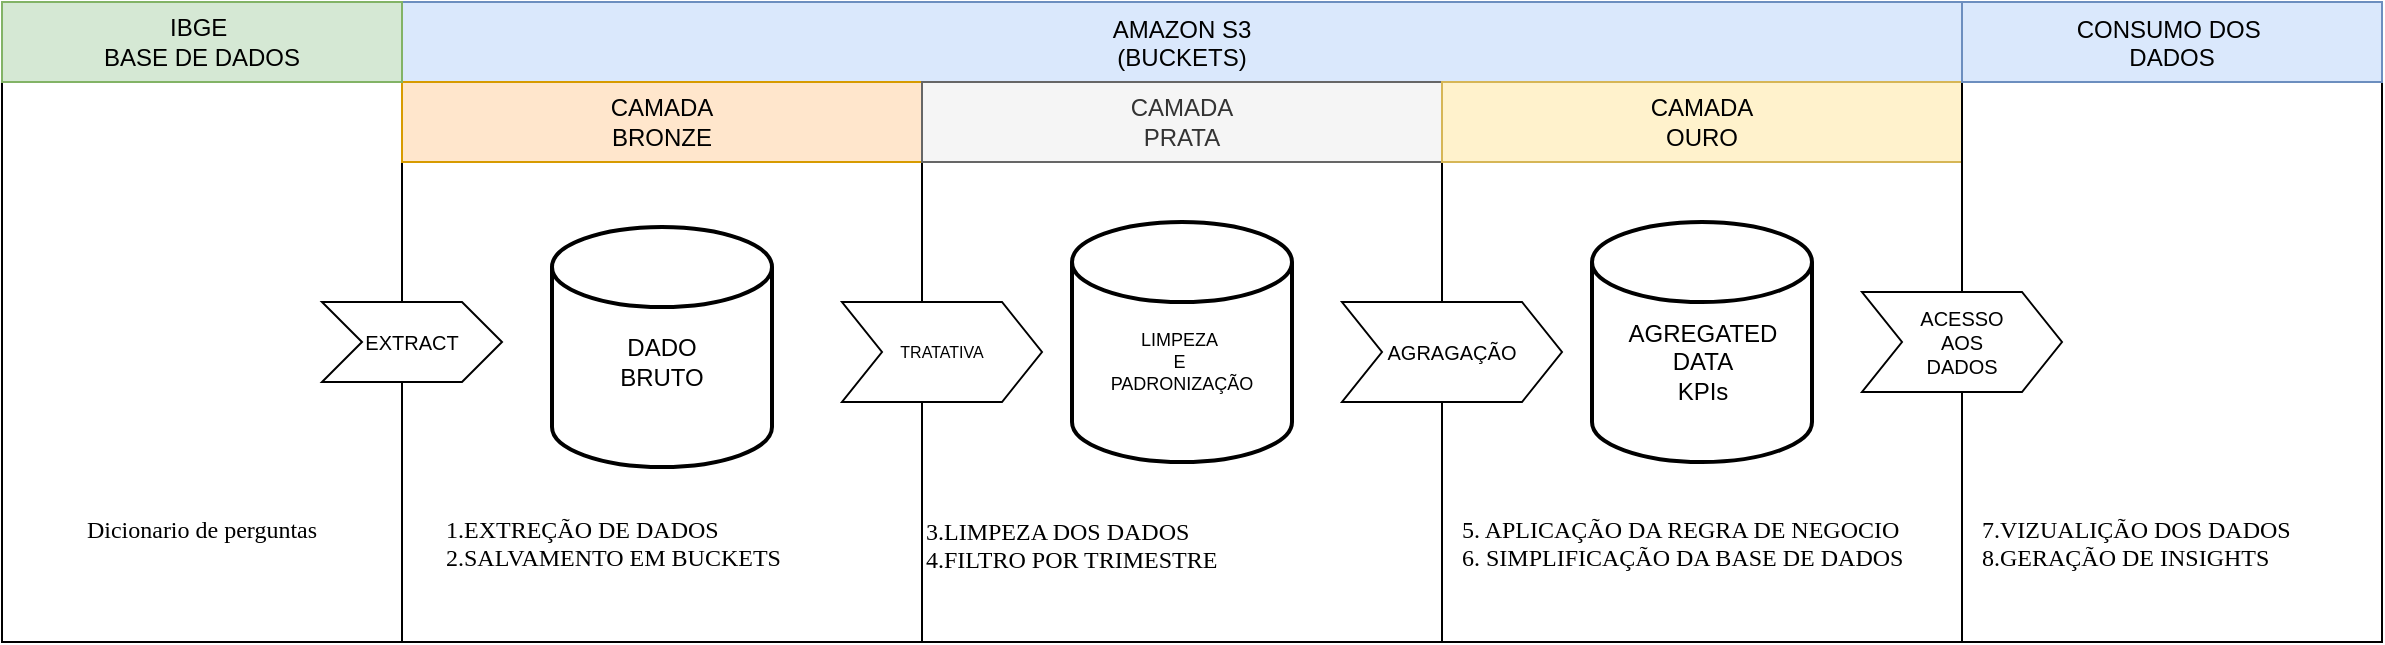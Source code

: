 <mxfile version="24.7.17">
  <diagram name="Página-1" id="gZphK9QelMourTjDmYUb">
    <mxGraphModel dx="1120" dy="524" grid="1" gridSize="10" guides="1" tooltips="1" connect="1" arrows="1" fold="1" page="1" pageScale="1" pageWidth="1920" pageHeight="1200" math="0" shadow="0">
      <root>
        <mxCell id="0" />
        <mxCell id="1" parent="0" />
        <mxCell id="q7x4hh1Xrs1UEdXplfxt-33" value="" style="rounded=0;whiteSpace=wrap;html=1;verticalAlign=top;" parent="1" vertex="1">
          <mxGeometry x="350" y="260" width="200" height="280" as="geometry" />
        </mxCell>
        <mxCell id="q7x4hh1Xrs1UEdXplfxt-4" value="AMAZON S3&lt;br&gt;(BUCKETS)" style="rounded=0;whiteSpace=wrap;html=1;verticalAlign=top;fillColor=#dae8fc;strokeColor=#6c8ebf;" parent="1" vertex="1">
          <mxGeometry x="550" y="220" width="780" height="320" as="geometry" />
        </mxCell>
        <mxCell id="q7x4hh1Xrs1UEdXplfxt-5" value="" style="rounded=0;whiteSpace=wrap;html=1;verticalAlign=top;" parent="1" vertex="1">
          <mxGeometry x="550" y="260" width="260" height="280" as="geometry" />
        </mxCell>
        <mxCell id="q7x4hh1Xrs1UEdXplfxt-6" value="" style="rounded=0;whiteSpace=wrap;html=1;verticalAlign=top;" parent="1" vertex="1">
          <mxGeometry x="810" y="260" width="260" height="280" as="geometry" />
        </mxCell>
        <mxCell id="q7x4hh1Xrs1UEdXplfxt-7" value="" style="rounded=0;whiteSpace=wrap;html=1;verticalAlign=top;" parent="1" vertex="1">
          <mxGeometry x="1070" y="260" width="260" height="280" as="geometry" />
        </mxCell>
        <mxCell id="q7x4hh1Xrs1UEdXplfxt-8" value="&lt;div style=&quot;font-size: 10px;&quot;&gt;EXTRACT&lt;/div&gt;" style="shape=step;perimeter=stepPerimeter;whiteSpace=wrap;html=1;fixedSize=1;fontSize=10;" parent="1" vertex="1">
          <mxGeometry x="510" y="370" width="90" height="40" as="geometry" />
        </mxCell>
        <mxCell id="q7x4hh1Xrs1UEdXplfxt-9" value="CAMADA&lt;br&gt;BRONZE" style="rounded=0;whiteSpace=wrap;html=1;fillColor=#ffe6cc;strokeColor=#d79b00;" parent="1" vertex="1">
          <mxGeometry x="550" y="260" width="260" height="40" as="geometry" />
        </mxCell>
        <mxCell id="q7x4hh1Xrs1UEdXplfxt-10" value="CAMADA&lt;div&gt;PRATA&lt;/div&gt;" style="rounded=0;whiteSpace=wrap;html=1;fillColor=#f5f5f5;fontColor=#333333;strokeColor=#666666;" parent="1" vertex="1">
          <mxGeometry x="810" y="260" width="260" height="40" as="geometry" />
        </mxCell>
        <mxCell id="q7x4hh1Xrs1UEdXplfxt-11" value="CAMADA&lt;div&gt;OURO&lt;/div&gt;" style="rounded=0;whiteSpace=wrap;html=1;fillColor=#fff2cc;strokeColor=#d6b656;" parent="1" vertex="1">
          <mxGeometry x="1070" y="260" width="260" height="40" as="geometry" />
        </mxCell>
        <mxCell id="q7x4hh1Xrs1UEdXplfxt-12" value="" style="strokeWidth=2;html=1;shape=mxgraph.flowchart.database;whiteSpace=wrap;" parent="1" vertex="1">
          <mxGeometry x="625" y="332.5" width="110" height="120" as="geometry" />
        </mxCell>
        <mxCell id="q7x4hh1Xrs1UEdXplfxt-13" value="DADO&lt;div&gt;BRUTO&lt;/div&gt;" style="text;html=1;align=center;verticalAlign=middle;whiteSpace=wrap;rounded=0;" parent="1" vertex="1">
          <mxGeometry x="630" y="370" width="100" height="60" as="geometry" />
        </mxCell>
        <mxCell id="q7x4hh1Xrs1UEdXplfxt-15" value="&lt;div style=&quot;font-size: 8px;&quot;&gt;TRATATIVA&lt;/div&gt;" style="shape=step;perimeter=stepPerimeter;whiteSpace=wrap;html=1;fixedSize=1;fontSize=8;" parent="1" vertex="1">
          <mxGeometry x="770" y="370" width="100" height="50" as="geometry" />
        </mxCell>
        <mxCell id="q7x4hh1Xrs1UEdXplfxt-16" value="IBGE&amp;nbsp;&lt;div&gt;BASE DE DADOS&lt;/div&gt;" style="rounded=0;whiteSpace=wrap;html=1;fillColor=#d5e8d4;strokeColor=#82b366;" parent="1" vertex="1">
          <mxGeometry x="350" y="220" width="200" height="40" as="geometry" />
        </mxCell>
        <mxCell id="q7x4hh1Xrs1UEdXplfxt-17" value="" style="strokeWidth=2;html=1;shape=mxgraph.flowchart.database;whiteSpace=wrap;" parent="1" vertex="1">
          <mxGeometry x="885" y="330" width="110" height="120" as="geometry" />
        </mxCell>
        <mxCell id="q7x4hh1Xrs1UEdXplfxt-20" value="LIMPEZA&amp;nbsp;&lt;div&gt;E&amp;nbsp;&lt;div&gt;PADRONIZAÇÃO&lt;/div&gt;&lt;/div&gt;" style="text;html=1;align=center;verticalAlign=middle;whiteSpace=wrap;rounded=0;fontSize=9;" parent="1" vertex="1">
          <mxGeometry x="880" y="370" width="120" height="60" as="geometry" />
        </mxCell>
        <mxCell id="q7x4hh1Xrs1UEdXplfxt-21" value="&lt;div style=&quot;font-size: 10px;&quot;&gt;AGRAGAÇÃO&lt;/div&gt;" style="shape=step;perimeter=stepPerimeter;whiteSpace=wrap;html=1;fixedSize=1;fontSize=10;" parent="1" vertex="1">
          <mxGeometry x="1020" y="370" width="110" height="50" as="geometry" />
        </mxCell>
        <mxCell id="q7x4hh1Xrs1UEdXplfxt-22" value="" style="strokeWidth=2;html=1;shape=mxgraph.flowchart.database;whiteSpace=wrap;" parent="1" vertex="1">
          <mxGeometry x="1145" y="330" width="110" height="120" as="geometry" />
        </mxCell>
        <mxCell id="q7x4hh1Xrs1UEdXplfxt-23" value="AGREGATED DATA&lt;br&gt;KPIs" style="text;html=1;align=center;verticalAlign=middle;whiteSpace=wrap;rounded=0;" parent="1" vertex="1">
          <mxGeometry x="1148.75" y="365" width="102.5" height="70" as="geometry" />
        </mxCell>
        <mxCell id="q7x4hh1Xrs1UEdXplfxt-24" value="" style="rounded=0;whiteSpace=wrap;html=1;" parent="1" vertex="1">
          <mxGeometry x="1330" y="220" width="210" height="320" as="geometry" />
        </mxCell>
        <mxCell id="q7x4hh1Xrs1UEdXplfxt-25" value="&lt;div&gt;CONSUMO DOS&amp;nbsp;&lt;/div&gt;&lt;div&gt;DADOS&lt;/div&gt;" style="rounded=0;whiteSpace=wrap;html=1;verticalAlign=top;fillColor=#dae8fc;strokeColor=#6c8ebf;" parent="1" vertex="1">
          <mxGeometry x="1330" y="220" width="210" height="40" as="geometry" />
        </mxCell>
        <mxCell id="q7x4hh1Xrs1UEdXplfxt-26" value="" style="shape=image;verticalLabelPosition=bottom;labelBackgroundColor=default;verticalAlign=top;aspect=fixed;imageAspect=0;image=https://logos-world.net/wp-content/uploads/2022/02/Microsoft-Power-BI-Symbol.png;" parent="1" vertex="1">
          <mxGeometry x="1346.11" y="332.5" width="177.78" height="100" as="geometry" />
        </mxCell>
        <mxCell id="q7x4hh1Xrs1UEdXplfxt-27" value="&lt;div style=&quot;font-size: 10px;&quot;&gt;ACESSO&lt;/div&gt;&lt;div style=&quot;font-size: 10px;&quot;&gt;AOS&lt;/div&gt;&lt;div style=&quot;font-size: 10px;&quot;&gt;DADOS&lt;/div&gt;" style="shape=step;perimeter=stepPerimeter;whiteSpace=wrap;html=1;fixedSize=1;fontSize=10;" parent="1" vertex="1">
          <mxGeometry x="1280" y="365" width="100" height="50" as="geometry" />
        </mxCell>
        <mxCell id="q7x4hh1Xrs1UEdXplfxt-35" value="" style="shape=image;verticalLabelPosition=bottom;labelBackgroundColor=default;verticalAlign=top;aspect=fixed;imageAspect=0;image=https://www.ripsa.org.br/wp-content/uploads/2025/08/18-IBGE-Logo.png;" parent="1" vertex="1">
          <mxGeometry x="375" y="312.5" width="150" height="150" as="geometry" />
        </mxCell>
        <mxCell id="q7x4hh1Xrs1UEdXplfxt-38" value="Dicionario de perguntas" style="text;whiteSpace=wrap;html=1;align=center;verticalAlign=top;fontFamily=Verdana;" parent="1" vertex="1">
          <mxGeometry x="370" y="470" width="160" height="40" as="geometry" />
        </mxCell>
        <mxCell id="q7x4hh1Xrs1UEdXplfxt-40" value="&lt;span style=&quot;background-color: initial;&quot;&gt;1.EXTREÇÃO DE DADOS&lt;/span&gt;&lt;br&gt;&lt;span style=&quot;background-color: initial;&quot;&gt;2.SALVAMENTO EM BUCKETS&lt;/span&gt;" style="text;whiteSpace=wrap;html=1;align=left;verticalAlign=top;fontFamily=Verdana;" parent="1" vertex="1">
          <mxGeometry x="570" y="470" width="240" height="46.25" as="geometry" />
        </mxCell>
        <mxCell id="q7x4hh1Xrs1UEdXplfxt-43" value="7.VIZUALIÇÃO DOS DADOS&lt;div&gt;8.GERAÇÃO DE INSIGHTS&lt;/div&gt;" style="text;whiteSpace=wrap;html=1;align=left;verticalAlign=top;fontFamily=Verdana;" parent="1" vertex="1">
          <mxGeometry x="1337.5" y="470" width="195" height="40" as="geometry" />
        </mxCell>
        <mxCell id="MAfjRVw-pzo0F1MgkMgY-1" value="3.LIMPEZA DOS DADOS&lt;div&gt;4.FILTRO POR TRIMESTRE&lt;/div&gt;" style="text;whiteSpace=wrap;html=1;align=left;verticalAlign=top;fontFamily=Verdana;" parent="1" vertex="1">
          <mxGeometry x="810" y="471.25" width="250" height="37.5" as="geometry" />
        </mxCell>
        <mxCell id="MAfjRVw-pzo0F1MgkMgY-2" value="5. APLICAÇÃO DA REGRA DE NEGOCIO&lt;br&gt;6. SIMPLIFICAÇÃO DA BASE DE DADOS" style="text;whiteSpace=wrap;html=1;align=left;verticalAlign=top;fontFamily=Verdana;" parent="1" vertex="1">
          <mxGeometry x="1077.5" y="470" width="245" height="37.5" as="geometry" />
        </mxCell>
      </root>
    </mxGraphModel>
  </diagram>
</mxfile>
